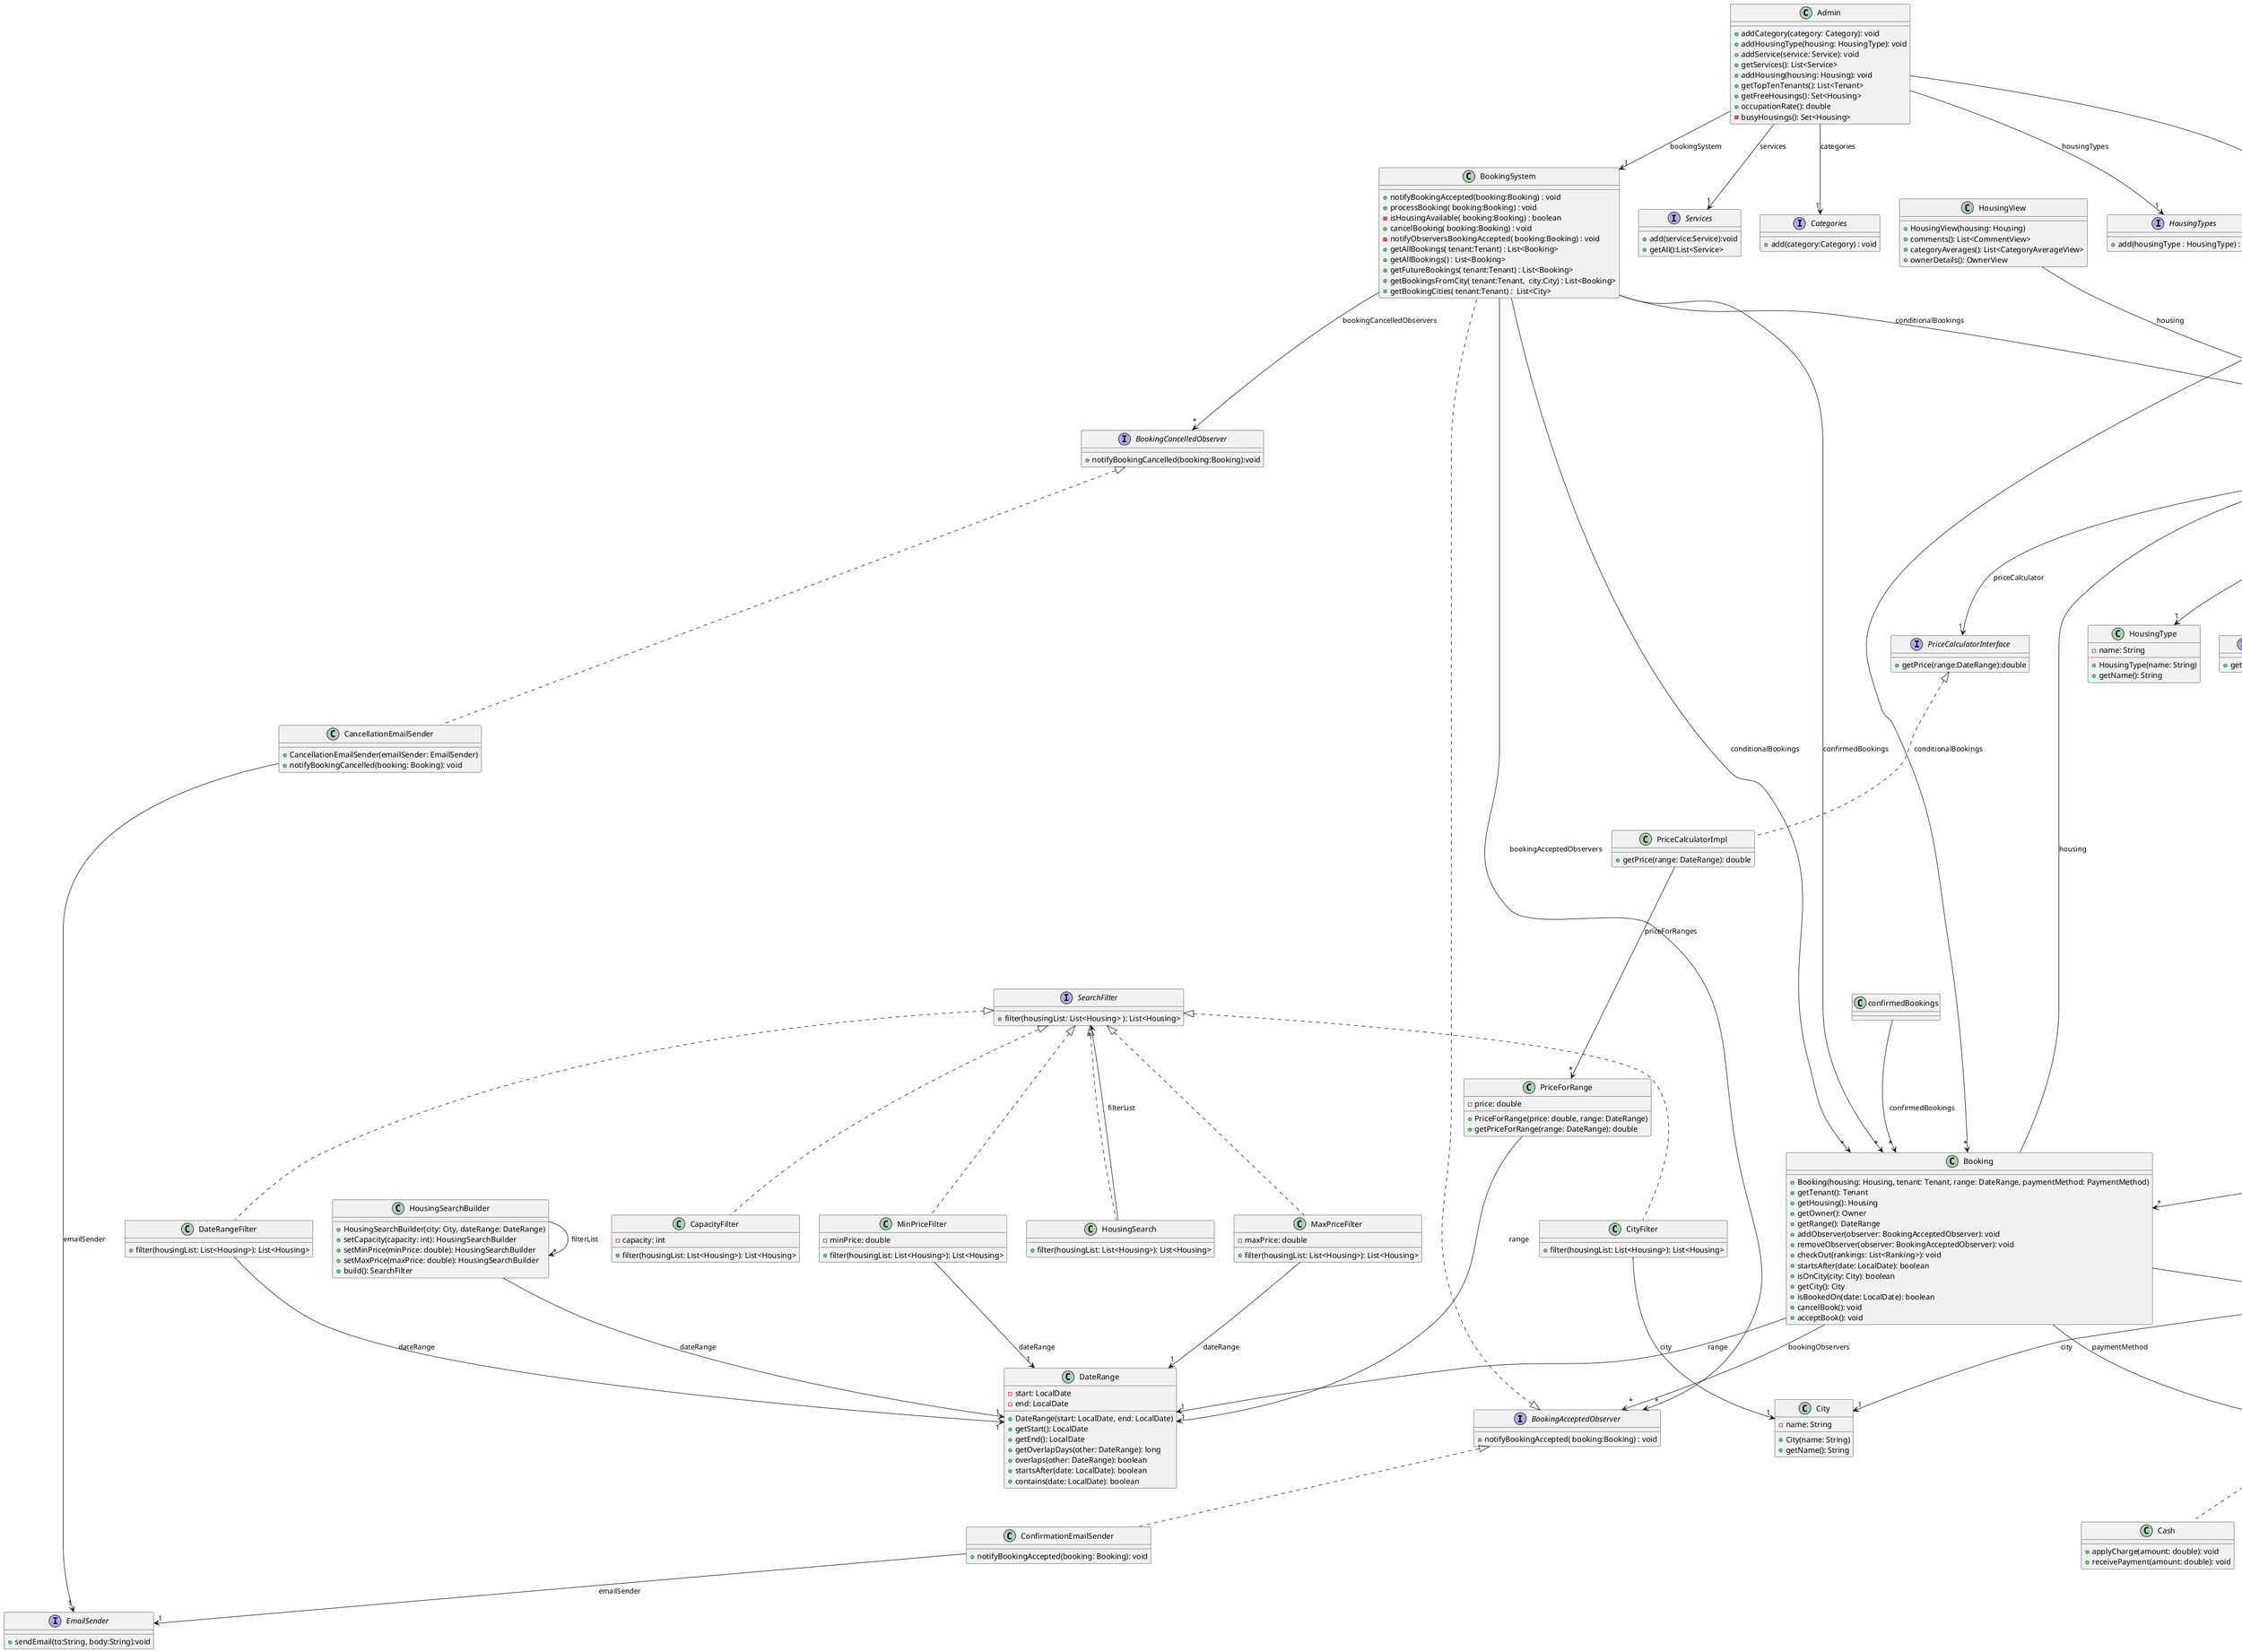 @startuml tp
class Admin {

    + addCategory(category: Category): void
    + addHousingType(housing: HousingType): void
    + addService(service: Service): void
    + getServices(): List<Service>
    + addHousing(housing: Housing): void
    + getTopTenTenants(): List<Tenant>
    + getFreeHousings(): Set<Housing>
    + occupationRate(): double
    - busyHousings(): Set<Housing>
}

Admin -->"1" Categories :categories
Admin -->"1" HousingTypes :housingTypes
Admin -->"1" Services :services
Admin -->"1" BookingSystem :bookingSystem
Admin -->"*" Housing :housings

class BookingSystem implements BookingAcceptedObserver{

    +notifyBookingAccepted(booking:Booking) : void
    +processBooking( booking:Booking) : void
    -isHousingAvailable( booking:Booking) : boolean
    +cancelBooking( booking:Booking) : void
    -notifyObserversBookingAccepted( booking:Booking) : void
    +getAllBookings( tenant:Tenant) : List<Booking>
    +getAllBookings() : List<Booking>
    +getFutureBookings( tenant:Tenant) : List<Booking>
    +getBookingsFromCity( tenant:Tenant,  city:City) : List<Booking>
    +getBookingCities( tenant:Tenant) :  List<City>
}

BookingSystem  -->"*"  Booking : confirmedBookings
BookingSystem  -->"*"  Booking : conditionalBookings
BookingSystem  -->"*"  BookingCancelledObserver : bookingCancelledObservers
BookingSystem  -->"*"  Housing : conditionalBookings
BookingSystem  -->"*"  BookingAcceptedObserver : bookingAcceptedObservers

class Address {
    - houseLocation: String

    + getHouseLocation(): String
    + getCity(): City
    + getCountry(): Country
}
Address -->"1" Country:country
Address -->"1" City:city

class Booking {

    + Booking(housing: Housing, tenant: Tenant, range: DateRange, paymentMethod: PaymentMethod)
    + getTenant(): Tenant
    + getHousing(): Housing
    + getOwner(): Owner
    + getRange(): DateRange
    + addObserver(observer: BookingAcceptedObserver): void
    + removeObserver(observer: BookingAcceptedObserver): void
    + checkOut(rankings: List<Ranking>): void
    + startsAfter(date: LocalDate): boolean
    + isOnCity(city: City): boolean
    + getCity(): City
    + isBookedOn(date: LocalDate): boolean
    + cancelBook(): void
    + acceptBook(): void
}

Booking -->"1" Housing : housing
Booking -->"1" Tenant : tenant
Booking -->"1" DateRange : range
Booking -->"1" PaymentMethod : paymentMethod
Booking -->"*" BookingAcceptedObserver : bookingObservers

abstract class CancellationPolicy {

    + CancellationPolicy(housing: Housing)
    + getHousing(): Housing
    + getCancellationFee(range: DateRange): double
}

CancellationPolicy -->"1" Housing : housing

class Category {
    - name: String

    + Category(name: String)
    + getName(): String
}

class CategoryScore {
    - score: int

    + CategoryScore(category: Category, score: int)
    + getCategory(): Category
    + getScore(): int
}

CategoryScore -->"1" Category : category

class City {
    - name: String

    + City(name: String)
    + getName(): String
}

class Country {
    - name: String

    + Country(name: String)
    + getName(): String
}

class DateRange {
    - start: LocalDate
    - end: LocalDate

    + DateRange(start: LocalDate, end: LocalDate)
    + getStart(): LocalDate
    + getEnd(): LocalDate
    + getOverlapDays(other: DateRange): long
    + overlaps(other: DateRange): boolean
    + startsAfter(date: LocalDate): boolean
    + contains(date: LocalDate): boolean
}


class Housing implements Rankeable {
    - area: float
    - capacity: int

    + Housing(housingType: HousingType, area: float, address: Address, services: List<Service>, 
              capacity: int, pictures: List<Picture>, stayDetails: HousingStayDetails, 
              paymentMethods: List<PaymentMethod>, priceCalculator: PriceCalculatorInterface, 
              owner: Owner, cancellationPolicy: CancellationPolicy)
    + getPrice(range: DateRange): double
    + getCapacity(): int
    + getAddress(): Address
    + isLocatedIn(city: City): boolean
    + isAvailable(dateRange: DateRange): boolean
    + getOwner(): Owner
    + getRankings(): List<Ranking>
    + addRanking(ranking: Ranking): void
    + getCity(): City
    + getCancelationFee(range: DateRange): double
    + getDefaultPaymentMethod(): PaymentMethod
}

Housing -->"1" HousingType : housingType
Housing -->"1" Address : address
Housing -->"*" Service : services
Housing -->"*" Picture : pictures
Housing -->"1" HousingStayDetails : stayDetails
Housing -->"*" PaymentMethod : paymentMethods
Housing -->"1" PaymentMethod : defaultPaymentMethod
Housing -->"1" PriceCalculatorInterface : priceCalculator
Housing -->"*" Ranking : rankings
Housing -->"1" Owner : owner
Housing -->"1" CancellationPolicy : cancellationPolicy

class HousingStayDetails {
    - checkIn: LocalDateTime
    - checkOut: LocalDateTime

    + HousingStayDetails(checkIn: LocalDateTime, checkOut: LocalDateTime)
    + getCheckIn(): LocalDateTime
    + getCheckOut(): LocalDateTime
}

class HousingType {
    - name: String

    + HousingType(name: String)
    + getName(): String
}

class Owner extends User implements Rankeable, Ranker{

    + Owner(fullName: String, email: String, phoneNumber: String, createdOn: LocalDateTime, bookingAcceptanceStrategy: BookingAcceptanceStrategy)
    + addRental(rental: Booking): void
    + getRentals(): List<Booking>
    + addRanking(ranking: Ranking): void
    + getRankings(): List<Ranking>
    + rank(ranking: Ranking): void
    + accept(booking: Booking): void
    + cancelBook(booking: Booking): void
}

Owner -->"*" Ranking:rankings
Owner -->"*" Booking:rentals
Owner -->"1" BookingAcceptanceStrategy:bookingAcceptanceStrategy

class Picture {
    - name: String
    - resourceUrl: String

    + Picture(name: String, resourceUrl: String)
    + getName(): String
    + getResourceUrl(): String
}

class PriceForRange {
    - price: double

    + PriceForRange(price: double, range: DateRange)
    + getPriceForRange(range: DateRange): double
}

PriceForRange -->"1" DateRange: range

class Ranking {
    - comment: String
    - rankedOn: LocalDate

    + Ranking(ranker: Ranker, ranked: Rankeable, comment: String, categoryScores: List<CategoryScore>)
    + getScores(): List<CategoryScore>
    + getComment(): String
    + getRanker(): Ranker
    + getRanked(): Rankeable
    + getRankedOn(): LocalDate
}

Ranking -->"1" Ranker:ranker
Ranking -->"1" Rankeable:ranked
Ranking -->"*" CategoryScore:categoryScores

class Tenant extends User implements Rankeable, Ranker{

    + Tenant(fullName: String, email: String, phoneNumber: String, createdOn: LocalDateTime)
    + addRanking(ranking: Ranking): void
    + getRankings(): List<Ranking>
    + rank(ranking: Ranking): void
    + book(housing: Housing, range: DateRange, paymentMethod: PaymentMethod, observers: List<BookingAcceptedObserver>): void
}

Tenant -->"*" Ranking:rankings

class User {
    - fullName: String
    - email: String
    - phoneNumber: String
    - createdOn: LocalDateTime

    + User(fullName: String, email: String, phoneNumber: String, createdOn: LocalDateTime)
    + getFullName(): String
    + getEmail(): String
    + getPhoneNumber(): String
    + getCreatedOn(): LocalDateTime
}

class BookingConditionalStrategy implements BookingStrategy{

    + BookingConditionalStrategy(conditionalBookings: Map<Housing, Queue<Booking>>)
    + process(booking: Booking): void
}

BookingConditionalStrategy -->"*" Booking :conditionalBookings
BookingConditionalStrategy -->"*" Housing :conditionalBookings

class BookingConfirmedStrategy implements BookingStrategy{

    + BookingConfirmedStrategy(confirmedBookings: Set<Booking>)
    + process(booking: Booking): void
}

confirmedBookings -->"*" Booking: confirmedBookings

class CancellationEmailSender implements BookingCancelledObserver{

    + CancellationEmailSender(emailSender: EmailSender)
    + notifyBookingCancelled(booking: Booking): void
}

CancellationEmailSender -->"1" EmailSender:emailSender

class Cash  implements PaymentMethod{
    + applyCharge(amount: double): void
    + receivePayment(amount: double): void
}

class ConfirmationEmailSender  implements BookingAcceptedObserver{
    + notifyBookingAccepted(booking: Booking): void
}

ConfirmationEmailSender -->"1" EmailSender:emailSender

class CreditCard implements PaymentMethod{
    + applyCharge(amount: double): void
    + receivePayment(amount: double): void
}

class DebitCard implements PaymentMethod {
    + applyCharge(amount: double): void
    + receivePayment(amount: double): void
}

class EventPublisherImpl implements EventPublisher{

    + subscribeToPriceDrop(subscriber: PriceDropSubscriber): void
    + unsubscribeFromPriceDrop(subscriber: PriceDropSubscriber): void
    + subscribeToReservationCancelled(subscriber: ReservationCancelledSubscriber): void
    + unsubscribeFromReservationCancelled(subscriber: ReservationCancelledSubscriber): void
    + subscribeToReservationAccepted(subscriber: ReservationAcceptedSubscriber): void
    + unsubscribeFromReservationAccepted(subscriber: ReservationAcceptedSubscriber): void
    + notifyPriceDrop(propertyType: String, newPrice: double): void
    + notifyReservationCancelled(propertyType: String): void
    + notifyReservationAccepted(booking: Booking): void
}

EventPublisherImpl -->"*" PriceDropSubscriber:priceDropSubscribers
EventPublisherImpl -->"*" ReservationCancelledSubscriber:reservationCancelledSubscribers
EventPublisherImpl -->"*" ReservationAcceptedSubscriber:reservationAcceptedSubscribers

class FreeCancellation extends CancellationPolicy{
    - MAX_DAYS_FOR_FREE_CANCELLATION: int

    + getCancellationFee(range: DateRange): double
    - twoDaysRange(range: DateRange): DateRange
}

class IntermediateCancellation extends CancellationPolicy{
    + getCancellationFee(range: DateRange): double
}

class NoCancellation extends CancellationPolicy{
    + getCancellationFee(range: DateRange): double
}

class PriceCalculatorImpl implements PriceCalculatorInterface{

    + getPrice(range: DateRange): double
}

PriceCalculatorImpl -->"*" PriceForRange:priceForRanges

class CapacityFilter implements SearchFilter{
    - capacity: int

    + filter(housingList: List<Housing>): List<Housing>
}

class CityFilter implements SearchFilter{

    + filter(housingList: List<Housing>): List<Housing>
}

CityFilter -->"1" City : city

class DateRangeFilter implements SearchFilter{

    + filter(housingList: List<Housing>): List<Housing>
}

DateRangeFilter -->"1" DateRange:dateRange

class HousingSearch implements SearchFilter{

    + filter(housingList: List<Housing>): List<Housing>
}

HousingSearch -->"*" SearchFilter:filterList


class MinPriceFilter implements SearchFilter{
    - minPrice: double
    
    + filter(housingList: List<Housing>): List<Housing>
}

MinPriceFilter -->"1" DateRange:dateRange

class MaxPriceFilter implements SearchFilter{
    - maxPrice: double
    
    + filter(housingList: List<Housing>): List<Housing>
}

MaxPriceFilter -->"1" DateRange:dateRange

class HousingSearchBuilder {

    + HousingSearchBuilder(city: City, dateRange: DateRange)
    + setCapacity(capacity: int): HousingSearchBuilder
    + setMinPrice(minPrice: double): HousingSearchBuilder
    + setMaxPrice(maxPrice: double): HousingSearchBuilder
    + build(): SearchFilter
}

HousingSearchBuilder -->"*" HousingSearchBuilder:filterList
HousingSearchBuilder -->"1" DateRange: dateRange

class CategoryAverageView {
    - average: double

    + CategoryAverageView(average: double, category: Category)
    + getAverage(): double
    + getCategory(): Category
}

CategoryAverageView -->"1" Category: category

class CommentView {
    - text: String
    - commentedOn: LocalDate

    + CommentView(text: String, commentedOn: LocalDate, by: Ranker, scores: List<CategoryScore>)
    + fromRanking(ranking: Ranking): CommentView
    + getText(): String
    + getCommentedOn(): LocalDate
    + getBy(): Ranker
    + getScores(): List<CategoryScore>
}

CommentView -->"1" Ranker: by
CommentView -->"*" CategoryScore:scores

class HousingView {

    + HousingView(housing: Housing)
    + comments(): List<CommentView>
    + categoryAverages(): List<CategoryAverageView>
    + ownerDetails(): OwnerView
}

HousingView -->"1" Housing: housing

class OwnerRentalView {

    + OwnerRentalView(owner: Owner, currentHousing: Housing)
    + getTotalRentsForHousing(): long
    + getTotalRentsForAllHousings(): int
    + getTotalTimesHasRentedCurrentHousing(): long
    + getRentalsForCurrentHousing(): List<Housing>
}

OwnerRentalView -->"1" Owner: owner
OwnerRentalView -->"1" Housing: housing


class OwnerView {

    + OwnerView(owner: Owner, currentHousing: Housing)
    + getAllScores(): List<Integer>
    + getAverageScore(): double
    + getCreatedOn(): LocalDateTime
    + getOwnerRentalView(): OwnerRentalView
}

OwnerView -->"1" Owner: owner
OwnerView -->"1" Housing: currentHousing



interface SearchFilter {
	+filter(housingList: List<Housing> ): List<Housing> 
}

interface Categories{
	+  add(category:Category) : void
}

interface HousingTypes{
	+ add(housingType : HousingType) : void
}

interface Services{
	+  add(service:Service):void
	+  getAll():List<Service>
}

interface BookingAcceptedObserver{
	+ notifyBookingAccepted( booking:Booking) : void
}

interface BookingAcceptanceStrategy{
	+  isAcceptable(booking:Booking):boolean
}

interface BookingCancelledObserver{
	+  notifyBookingCancelled(booking:Booking):void
}

interface BookingStrategy {
	+ process(booking:Booking):void
}

interface EmailSender {
	+  sendEmail(to:String, body:String):void
}

interface EventPublisher {
	+ subscribeToPriceDrop(subscriber:PriceDropSubscriber):void
    + unsubscribeFromPriceDrop(subscriber:PriceDropSubscriber):void
    + subscribeToReservationCancelled(subscriber:ReservationCancelledSubscriber):void
    + unsubscribeFromReservationCancelled(subscriber:ReservationCancelledSubscriber):void
}

interface PaymentMethod{
	+applyCharge(amount:double):void
	+ receivePayment(amount:double):void
}

interface PriceCalculatorInterface {
	+ getPrice(range:DateRange):double
}

interface PriceDropSubscriber {
	+ onPriceDrop(message:String):void
}

interface Rankeable {
	+ addRanking(ranking:Ranking):void
	+ getRankings():List<Ranking>
}

interface Ranker {
	+ rank(ranking:Ranking):void
}

interface ReservationAcceptedSubscriber {
	+ onReservationAccepted(booking:Booking):void
}

interface ReservationCancelledSubscriber {
    + onReservationCancelled(message:String):void
}

interface Service {
	+ getName():String
}

@enduml
